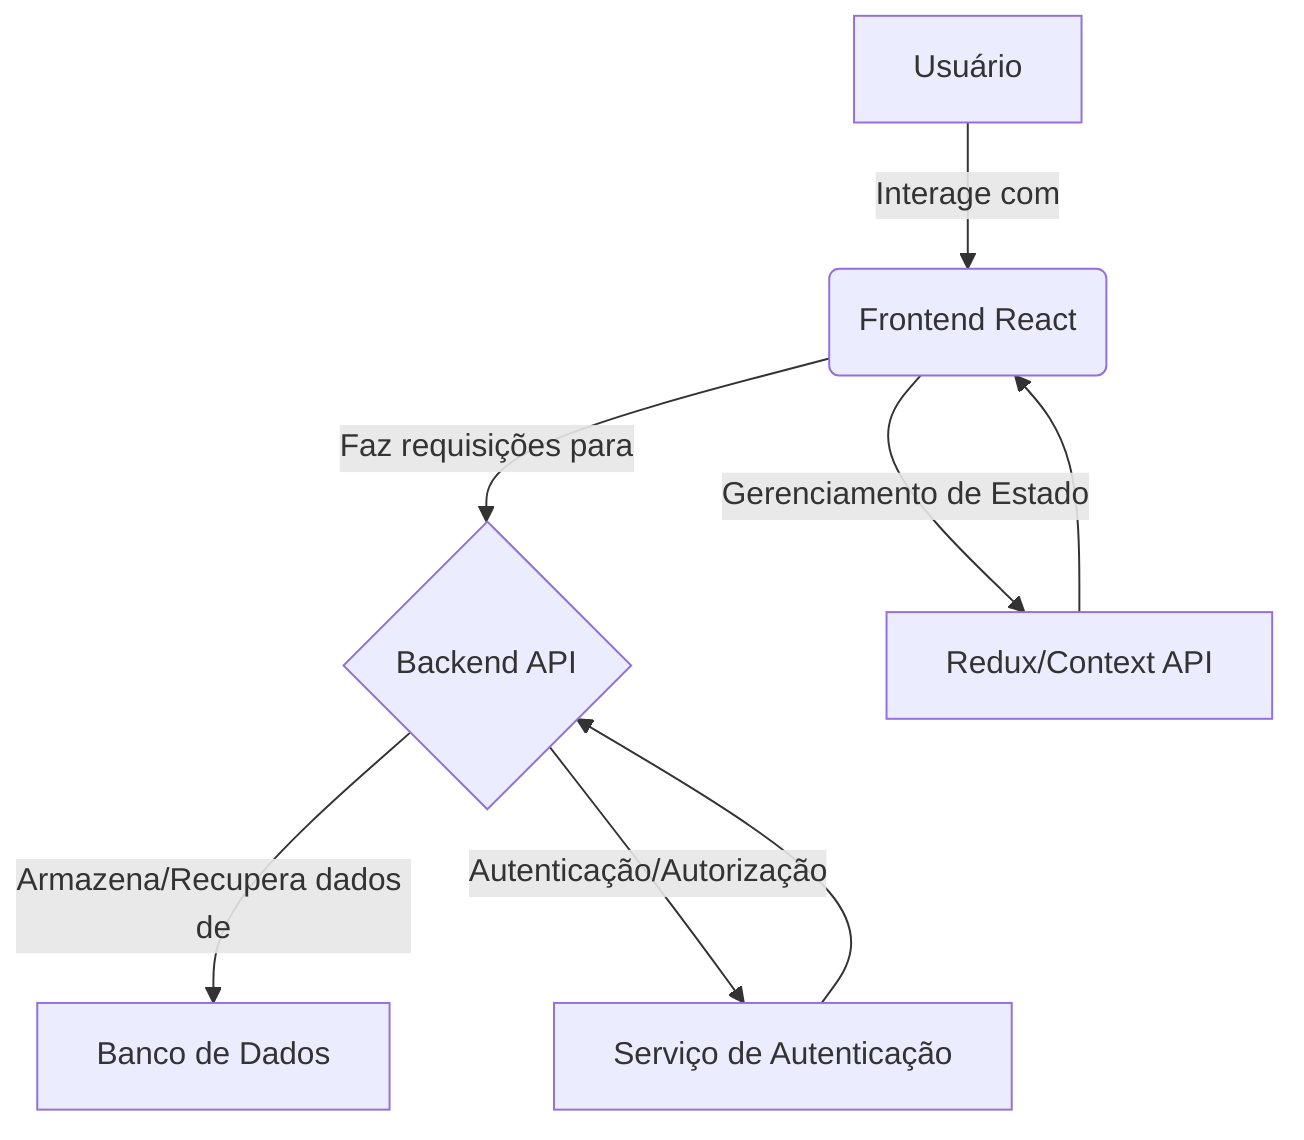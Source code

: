 graph TD
    A[Usuário] -->|Interage com| B(Frontend React)
    B -->|Faz requisições para| C{Backend API}
    C -->|Armazena/Recupera dados de| D[Banco de Dados]
    B -->|Gerenciamento de Estado| E[Redux/Context API]
    E --> B
    C -->|Autenticação/Autorização| F[Serviço de Autenticação]
    F --> C